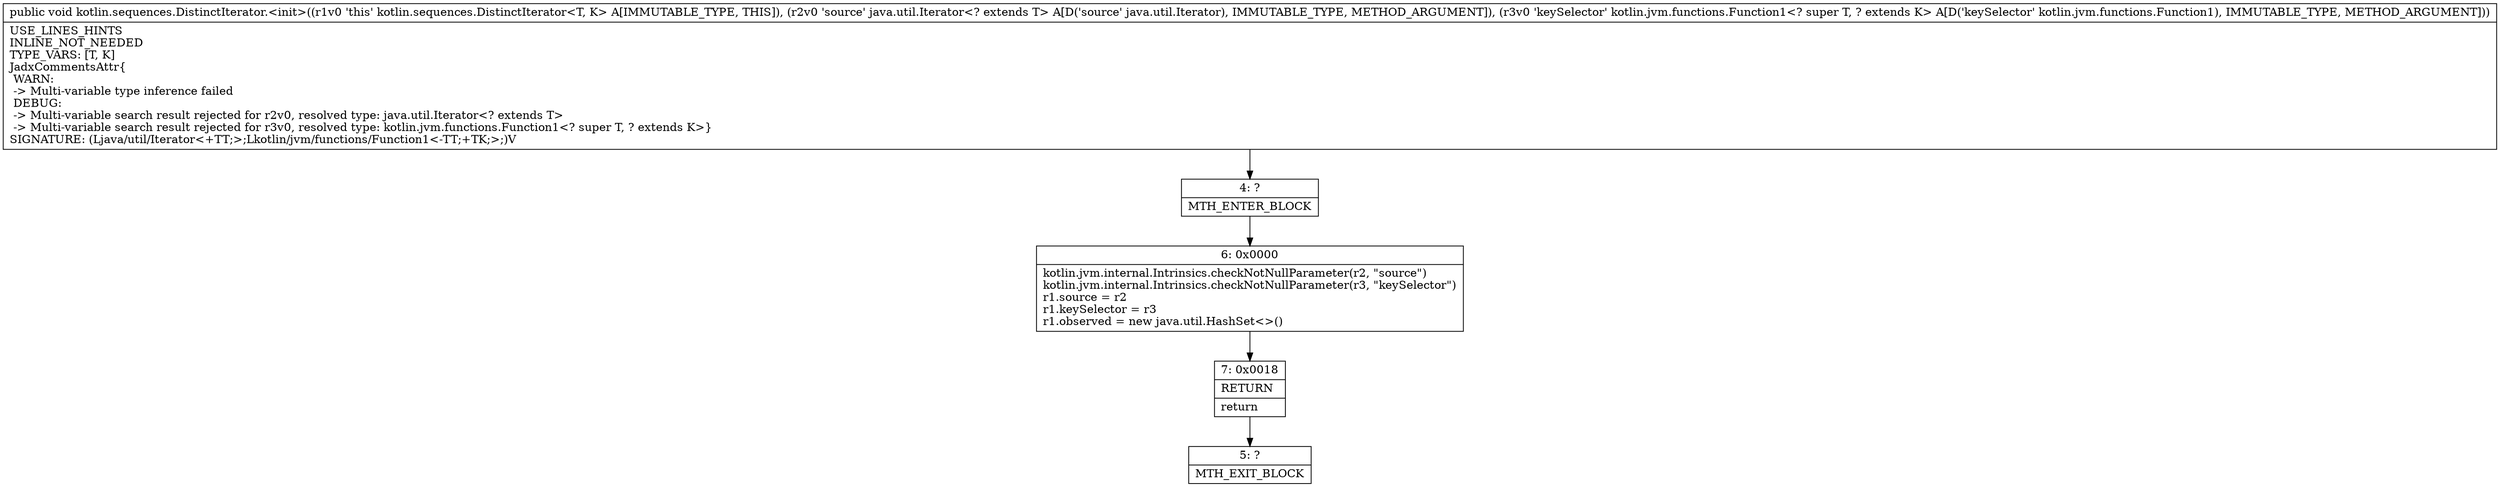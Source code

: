 digraph "CFG forkotlin.sequences.DistinctIterator.\<init\>(Ljava\/util\/Iterator;Lkotlin\/jvm\/functions\/Function1;)V" {
Node_4 [shape=record,label="{4\:\ ?|MTH_ENTER_BLOCK\l}"];
Node_6 [shape=record,label="{6\:\ 0x0000|kotlin.jvm.internal.Intrinsics.checkNotNullParameter(r2, \"source\")\lkotlin.jvm.internal.Intrinsics.checkNotNullParameter(r3, \"keySelector\")\lr1.source = r2\lr1.keySelector = r3\lr1.observed = new java.util.HashSet\<\>()\l}"];
Node_7 [shape=record,label="{7\:\ 0x0018|RETURN\l|return\l}"];
Node_5 [shape=record,label="{5\:\ ?|MTH_EXIT_BLOCK\l}"];
MethodNode[shape=record,label="{public void kotlin.sequences.DistinctIterator.\<init\>((r1v0 'this' kotlin.sequences.DistinctIterator\<T, K\> A[IMMUTABLE_TYPE, THIS]), (r2v0 'source' java.util.Iterator\<? extends T\> A[D('source' java.util.Iterator), IMMUTABLE_TYPE, METHOD_ARGUMENT]), (r3v0 'keySelector' kotlin.jvm.functions.Function1\<? super T, ? extends K\> A[D('keySelector' kotlin.jvm.functions.Function1), IMMUTABLE_TYPE, METHOD_ARGUMENT]))  | USE_LINES_HINTS\lINLINE_NOT_NEEDED\lTYPE_VARS: [T, K]\lJadxCommentsAttr\{\l WARN: \l \-\> Multi\-variable type inference failed\l DEBUG: \l \-\> Multi\-variable search result rejected for r2v0, resolved type: java.util.Iterator\<? extends T\>\l \-\> Multi\-variable search result rejected for r3v0, resolved type: kotlin.jvm.functions.Function1\<? super T, ? extends K\>\}\lSIGNATURE: (Ljava\/util\/Iterator\<+TT;\>;Lkotlin\/jvm\/functions\/Function1\<\-TT;+TK;\>;)V\l}"];
MethodNode -> Node_4;Node_4 -> Node_6;
Node_6 -> Node_7;
Node_7 -> Node_5;
}

